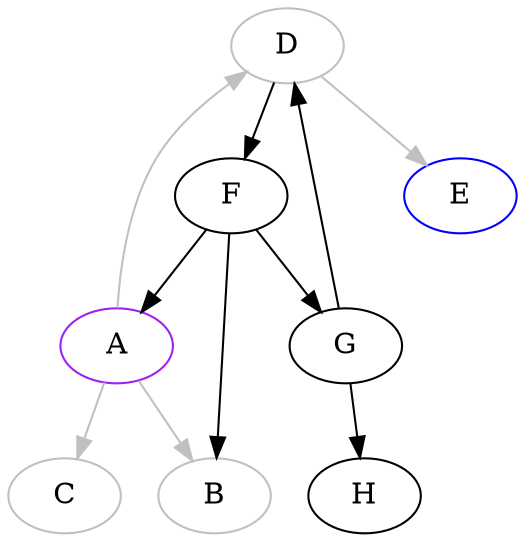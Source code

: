 digraph {
	D [label="D", color="gray"];
	F [label="F"];
	H [label="H"];
	A [label="A", color="purple"];
	E [label="E", color="blue"];
	G [label="G"];
	C [label="C", color="gray"];
	B [label="B", color="gray"];
	
	A -> C [color="gray"];
	A -> B [color="gray"];
	D -> E [color="gray"];
	D -> F;
	F -> A;
	F -> G;
	F -> B;
	A -> D [color="gray"];
	G -> H;
	G -> D;
}